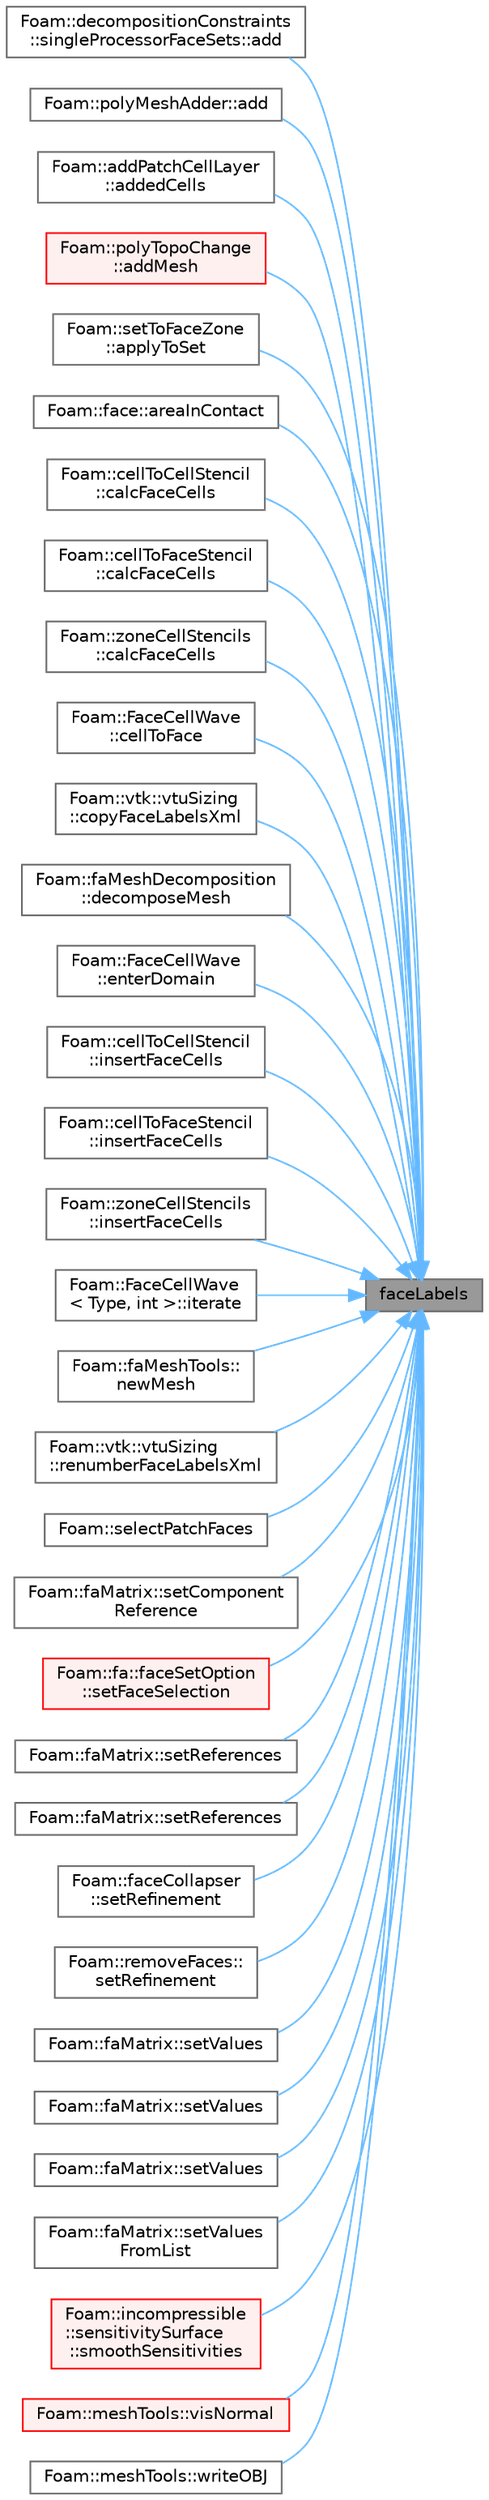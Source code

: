 digraph "faceLabels"
{
 // LATEX_PDF_SIZE
  bgcolor="transparent";
  edge [fontname=Helvetica,fontsize=10,labelfontname=Helvetica,labelfontsize=10];
  node [fontname=Helvetica,fontsize=10,shape=box,height=0.2,width=0.4];
  rankdir="RL";
  Node1 [id="Node000001",label="faceLabels",height=0.2,width=0.4,color="gray40", fillcolor="grey60", style="filled", fontcolor="black",tooltip=" "];
  Node1 -> Node2 [id="edge1_Node000001_Node000002",dir="back",color="steelblue1",style="solid",tooltip=" "];
  Node2 [id="Node000002",label="Foam::decompositionConstraints\l::singleProcessorFaceSets::add",height=0.2,width=0.4,color="grey40", fillcolor="white", style="filled",URL="$classFoam_1_1decompositionConstraints_1_1singleProcessorFaceSets.html#a7eb9dd70c4d20347b6ad9132139e6cd2",tooltip=" "];
  Node1 -> Node3 [id="edge2_Node000001_Node000003",dir="back",color="steelblue1",style="solid",tooltip=" "];
  Node3 [id="Node000003",label="Foam::polyMeshAdder::add",height=0.2,width=0.4,color="grey40", fillcolor="white", style="filled",URL="$classFoam_1_1polyMeshAdder.html#a5207e408d00b1a15de193ada7d0361c6",tooltip=" "];
  Node1 -> Node4 [id="edge3_Node000001_Node000004",dir="back",color="steelblue1",style="solid",tooltip=" "];
  Node4 [id="Node000004",label="Foam::addPatchCellLayer\l::addedCells",height=0.2,width=0.4,color="grey40", fillcolor="white", style="filled",URL="$classFoam_1_1addPatchCellLayer.html#a29ea16009a8b72691160bd22c6235108",tooltip=" "];
  Node1 -> Node5 [id="edge4_Node000001_Node000005",dir="back",color="steelblue1",style="solid",tooltip=" "];
  Node5 [id="Node000005",label="Foam::polyTopoChange\l::addMesh",height=0.2,width=0.4,color="red", fillcolor="#FFF0F0", style="filled",URL="$classFoam_1_1polyTopoChange.html#a6d4f7e88c9f790548983228532991aea",tooltip=" "];
  Node1 -> Node7 [id="edge5_Node000001_Node000007",dir="back",color="steelblue1",style="solid",tooltip=" "];
  Node7 [id="Node000007",label="Foam::setToFaceZone\l::applyToSet",height=0.2,width=0.4,color="grey40", fillcolor="white", style="filled",URL="$classFoam_1_1setToFaceZone.html#ad11af24b1ae32aa57fc88f83e3152735",tooltip=" "];
  Node1 -> Node8 [id="edge6_Node000001_Node000008",dir="back",color="steelblue1",style="solid",tooltip=" "];
  Node8 [id="Node000008",label="Foam::face::areaInContact",height=0.2,width=0.4,color="grey40", fillcolor="white", style="filled",URL="$classFoam_1_1face.html#a5ce06555e18af73096ca1c5a0a027295",tooltip=" "];
  Node1 -> Node9 [id="edge7_Node000001_Node000009",dir="back",color="steelblue1",style="solid",tooltip=" "];
  Node9 [id="Node000009",label="Foam::cellToCellStencil\l::calcFaceCells",height=0.2,width=0.4,color="grey40", fillcolor="white", style="filled",URL="$classFoam_1_1cellToCellStencil.html#ae5e6c7b176e7515ab993bf7549c04d5e",tooltip=" "];
  Node1 -> Node10 [id="edge8_Node000001_Node000010",dir="back",color="steelblue1",style="solid",tooltip=" "];
  Node10 [id="Node000010",label="Foam::cellToFaceStencil\l::calcFaceCells",height=0.2,width=0.4,color="grey40", fillcolor="white", style="filled",URL="$classFoam_1_1cellToFaceStencil.html#ae5e6c7b176e7515ab993bf7549c04d5e",tooltip=" "];
  Node1 -> Node11 [id="edge9_Node000001_Node000011",dir="back",color="steelblue1",style="solid",tooltip=" "];
  Node11 [id="Node000011",label="Foam::zoneCellStencils\l::calcFaceCells",height=0.2,width=0.4,color="grey40", fillcolor="white", style="filled",URL="$classFoam_1_1zoneCellStencils.html#ae5e6c7b176e7515ab993bf7549c04d5e",tooltip=" "];
  Node1 -> Node12 [id="edge10_Node000001_Node000012",dir="back",color="steelblue1",style="solid",tooltip=" "];
  Node12 [id="Node000012",label="Foam::FaceCellWave\l::cellToFace",height=0.2,width=0.4,color="grey40", fillcolor="white", style="filled",URL="$classFoam_1_1FaceCellWave.html#ae91987ce035d610c71c1936d4b080174",tooltip=" "];
  Node1 -> Node13 [id="edge11_Node000001_Node000013",dir="back",color="steelblue1",style="solid",tooltip=" "];
  Node13 [id="Node000013",label="Foam::vtk::vtuSizing\l::copyFaceLabelsXml",height=0.2,width=0.4,color="grey40", fillcolor="white", style="filled",URL="$classFoam_1_1vtk_1_1vtuSizing.html#a2eb803665fa46d3b0a1fdee0ddb86fd9",tooltip=" "];
  Node1 -> Node14 [id="edge12_Node000001_Node000014",dir="back",color="steelblue1",style="solid",tooltip=" "];
  Node14 [id="Node000014",label="Foam::faMeshDecomposition\l::decomposeMesh",height=0.2,width=0.4,color="grey40", fillcolor="white", style="filled",URL="$classFoam_1_1faMeshDecomposition.html#af6df39465df573e4e65b0d4d6ceee2e8",tooltip=" "];
  Node1 -> Node15 [id="edge13_Node000001_Node000015",dir="back",color="steelblue1",style="solid",tooltip=" "];
  Node15 [id="Node000015",label="Foam::FaceCellWave\l::enterDomain",height=0.2,width=0.4,color="grey40", fillcolor="white", style="filled",URL="$classFoam_1_1FaceCellWave.html#a8c1f12c0eccf2545707fe88ed129b4c4",tooltip=" "];
  Node1 -> Node16 [id="edge14_Node000001_Node000016",dir="back",color="steelblue1",style="solid",tooltip=" "];
  Node16 [id="Node000016",label="Foam::cellToCellStencil\l::insertFaceCells",height=0.2,width=0.4,color="grey40", fillcolor="white", style="filled",URL="$classFoam_1_1cellToCellStencil.html#ac1c792bf4a5a1b870bb79770131b78ac",tooltip=" "];
  Node1 -> Node17 [id="edge15_Node000001_Node000017",dir="back",color="steelblue1",style="solid",tooltip=" "];
  Node17 [id="Node000017",label="Foam::cellToFaceStencil\l::insertFaceCells",height=0.2,width=0.4,color="grey40", fillcolor="white", style="filled",URL="$classFoam_1_1cellToFaceStencil.html#ac1c792bf4a5a1b870bb79770131b78ac",tooltip=" "];
  Node1 -> Node18 [id="edge16_Node000001_Node000018",dir="back",color="steelblue1",style="solid",tooltip=" "];
  Node18 [id="Node000018",label="Foam::zoneCellStencils\l::insertFaceCells",height=0.2,width=0.4,color="grey40", fillcolor="white", style="filled",URL="$classFoam_1_1zoneCellStencils.html#ac1c792bf4a5a1b870bb79770131b78ac",tooltip=" "];
  Node1 -> Node19 [id="edge17_Node000001_Node000019",dir="back",color="steelblue1",style="solid",tooltip=" "];
  Node19 [id="Node000019",label="Foam::FaceCellWave\l\< Type, int \>::iterate",height=0.2,width=0.4,color="grey40", fillcolor="white", style="filled",URL="$classFoam_1_1FaceCellWave.html#a8f898fd0e592fd902741616e1f087497",tooltip=" "];
  Node1 -> Node20 [id="edge18_Node000001_Node000020",dir="back",color="steelblue1",style="solid",tooltip=" "];
  Node20 [id="Node000020",label="Foam::faMeshTools::\lnewMesh",height=0.2,width=0.4,color="grey40", fillcolor="white", style="filled",URL="$classFoam_1_1faMeshTools.html#ad6c86a391697ecc199384e0bff08dee0",tooltip=" "];
  Node1 -> Node21 [id="edge19_Node000001_Node000021",dir="back",color="steelblue1",style="solid",tooltip=" "];
  Node21 [id="Node000021",label="Foam::vtk::vtuSizing\l::renumberFaceLabelsXml",height=0.2,width=0.4,color="grey40", fillcolor="white", style="filled",URL="$classFoam_1_1vtk_1_1vtuSizing.html#a5352aa5dbf28c756f480497a46c18c10",tooltip=" "];
  Node1 -> Node22 [id="edge20_Node000001_Node000022",dir="back",color="steelblue1",style="solid",tooltip=" "];
  Node22 [id="Node000022",label="Foam::selectPatchFaces",height=0.2,width=0.4,color="grey40", fillcolor="white", style="filled",URL="$namespaceFoam.html#a845156bde878e87b22536f7cede5ff9e",tooltip=" "];
  Node1 -> Node23 [id="edge21_Node000001_Node000023",dir="back",color="steelblue1",style="solid",tooltip=" "];
  Node23 [id="Node000023",label="Foam::faMatrix::setComponent\lReference",height=0.2,width=0.4,color="grey40", fillcolor="white", style="filled",URL="$classFoam_1_1faMatrix.html#a00b6584839928894009cf4fba70807a6",tooltip=" "];
  Node1 -> Node24 [id="edge22_Node000001_Node000024",dir="back",color="steelblue1",style="solid",tooltip=" "];
  Node24 [id="Node000024",label="Foam::fa::faceSetOption\l::setFaceSelection",height=0.2,width=0.4,color="red", fillcolor="#FFF0F0", style="filled",URL="$classFoam_1_1fa_1_1faceSetOption.html#a0e97ec1d118c6fbfedba2878ed003c0f",tooltip=" "];
  Node1 -> Node26 [id="edge23_Node000001_Node000026",dir="back",color="steelblue1",style="solid",tooltip=" "];
  Node26 [id="Node000026",label="Foam::faMatrix::setReferences",height=0.2,width=0.4,color="grey40", fillcolor="white", style="filled",URL="$classFoam_1_1faMatrix.html#a624bfdd2e5175b0c56daf2a8d3e510dc",tooltip=" "];
  Node1 -> Node27 [id="edge24_Node000001_Node000027",dir="back",color="steelblue1",style="solid",tooltip=" "];
  Node27 [id="Node000027",label="Foam::faMatrix::setReferences",height=0.2,width=0.4,color="grey40", fillcolor="white", style="filled",URL="$classFoam_1_1faMatrix.html#a33ce6342c517d0104291fc102c877a2b",tooltip=" "];
  Node1 -> Node28 [id="edge25_Node000001_Node000028",dir="back",color="steelblue1",style="solid",tooltip=" "];
  Node28 [id="Node000028",label="Foam::faceCollapser\l::setRefinement",height=0.2,width=0.4,color="grey40", fillcolor="white", style="filled",URL="$classFoam_1_1faceCollapser.html#a4eb4757ecb940ebe87d1e45559d1bad1",tooltip=" "];
  Node1 -> Node29 [id="edge26_Node000001_Node000029",dir="back",color="steelblue1",style="solid",tooltip=" "];
  Node29 [id="Node000029",label="Foam::removeFaces::\lsetRefinement",height=0.2,width=0.4,color="grey40", fillcolor="white", style="filled",URL="$classFoam_1_1removeFaces.html#aa64a3bc5eb9317256be6646095e690d9",tooltip=" "];
  Node1 -> Node30 [id="edge27_Node000001_Node000030",dir="back",color="steelblue1",style="solid",tooltip=" "];
  Node30 [id="Node000030",label="Foam::faMatrix::setValues",height=0.2,width=0.4,color="grey40", fillcolor="white", style="filled",URL="$classFoam_1_1faMatrix.html#a4e36f689bf329e03b10b6721753e2320",tooltip=" "];
  Node1 -> Node31 [id="edge28_Node000001_Node000031",dir="back",color="steelblue1",style="solid",tooltip=" "];
  Node31 [id="Node000031",label="Foam::faMatrix::setValues",height=0.2,width=0.4,color="grey40", fillcolor="white", style="filled",URL="$classFoam_1_1faMatrix.html#a60814d3142d768dcf30054f7e28f7b9a",tooltip=" "];
  Node1 -> Node32 [id="edge29_Node000001_Node000032",dir="back",color="steelblue1",style="solid",tooltip=" "];
  Node32 [id="Node000032",label="Foam::faMatrix::setValues",height=0.2,width=0.4,color="grey40", fillcolor="white", style="filled",URL="$classFoam_1_1faMatrix.html#a0505aa4a6aad51e59b68ccd3eaa73b8d",tooltip=" "];
  Node1 -> Node33 [id="edge30_Node000001_Node000033",dir="back",color="steelblue1",style="solid",tooltip=" "];
  Node33 [id="Node000033",label="Foam::faMatrix::setValues\lFromList",height=0.2,width=0.4,color="grey40", fillcolor="white", style="filled",URL="$classFoam_1_1faMatrix.html#ac6f9bae6c70094af19510e911b238a2b",tooltip=" "];
  Node1 -> Node34 [id="edge31_Node000001_Node000034",dir="back",color="steelblue1",style="solid",tooltip=" "];
  Node34 [id="Node000034",label="Foam::incompressible\l::sensitivitySurface\l::smoothSensitivities",height=0.2,width=0.4,color="red", fillcolor="#FFF0F0", style="filled",URL="$classFoam_1_1incompressible_1_1sensitivitySurface.html#af30e55fd7890fd8bacb76c555746efde",tooltip=" "];
  Node1 -> Node38 [id="edge32_Node000001_Node000038",dir="back",color="steelblue1",style="solid",tooltip=" "];
  Node38 [id="Node000038",label="Foam::meshTools::visNormal",height=0.2,width=0.4,color="red", fillcolor="#FFF0F0", style="filled",URL="$namespaceFoam_1_1meshTools.html#a9de71c14b05e746ff1ba20f30a5f9a05",tooltip=" "];
  Node1 -> Node40 [id="edge33_Node000001_Node000040",dir="back",color="steelblue1",style="solid",tooltip=" "];
  Node40 [id="Node000040",label="Foam::meshTools::writeOBJ",height=0.2,width=0.4,color="grey40", fillcolor="white", style="filled",URL="$namespaceFoam_1_1meshTools.html#a5e0218027377bee6ad0451110ff6bc11",tooltip=" "];
}
